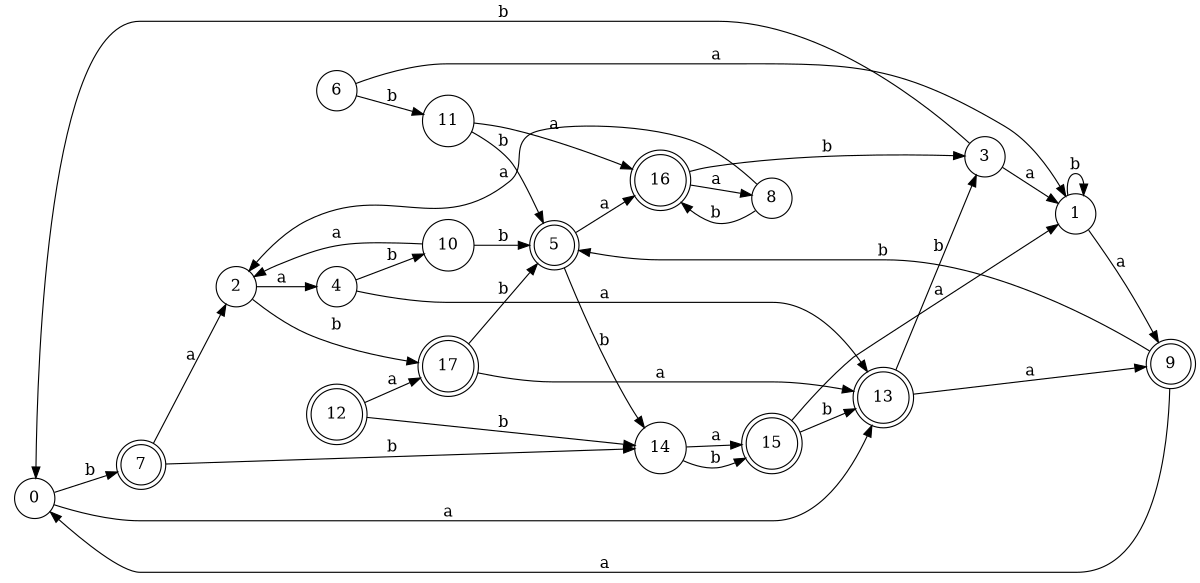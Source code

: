 digraph n15_8 {
__start0 [label="" shape="none"];

rankdir=LR;
size="8,5";

s0 [style="filled", color="black", fillcolor="white" shape="circle", label="0"];
s1 [style="filled", color="black", fillcolor="white" shape="circle", label="1"];
s2 [style="filled", color="black", fillcolor="white" shape="circle", label="2"];
s3 [style="filled", color="black", fillcolor="white" shape="circle", label="3"];
s4 [style="filled", color="black", fillcolor="white" shape="circle", label="4"];
s5 [style="rounded,filled", color="black", fillcolor="white" shape="doublecircle", label="5"];
s6 [style="filled", color="black", fillcolor="white" shape="circle", label="6"];
s7 [style="rounded,filled", color="black", fillcolor="white" shape="doublecircle", label="7"];
s8 [style="filled", color="black", fillcolor="white" shape="circle", label="8"];
s9 [style="rounded,filled", color="black", fillcolor="white" shape="doublecircle", label="9"];
s10 [style="filled", color="black", fillcolor="white" shape="circle", label="10"];
s11 [style="filled", color="black", fillcolor="white" shape="circle", label="11"];
s12 [style="rounded,filled", color="black", fillcolor="white" shape="doublecircle", label="12"];
s13 [style="rounded,filled", color="black", fillcolor="white" shape="doublecircle", label="13"];
s14 [style="filled", color="black", fillcolor="white" shape="circle", label="14"];
s15 [style="rounded,filled", color="black", fillcolor="white" shape="doublecircle", label="15"];
s16 [style="rounded,filled", color="black", fillcolor="white" shape="doublecircle", label="16"];
s17 [style="rounded,filled", color="black", fillcolor="white" shape="doublecircle", label="17"];
s0 -> s13 [label="a"];
s0 -> s7 [label="b"];
s1 -> s9 [label="a"];
s1 -> s1 [label="b"];
s2 -> s4 [label="a"];
s2 -> s17 [label="b"];
s3 -> s1 [label="a"];
s3 -> s0 [label="b"];
s4 -> s13 [label="a"];
s4 -> s10 [label="b"];
s5 -> s16 [label="a"];
s5 -> s14 [label="b"];
s6 -> s1 [label="a"];
s6 -> s11 [label="b"];
s7 -> s2 [label="a"];
s7 -> s14 [label="b"];
s8 -> s2 [label="a"];
s8 -> s16 [label="b"];
s9 -> s0 [label="a"];
s9 -> s5 [label="b"];
s10 -> s2 [label="a"];
s10 -> s5 [label="b"];
s11 -> s16 [label="a"];
s11 -> s5 [label="b"];
s12 -> s17 [label="a"];
s12 -> s14 [label="b"];
s13 -> s9 [label="a"];
s13 -> s3 [label="b"];
s14 -> s15 [label="a"];
s14 -> s15 [label="b"];
s15 -> s1 [label="a"];
s15 -> s13 [label="b"];
s16 -> s8 [label="a"];
s16 -> s3 [label="b"];
s17 -> s13 [label="a"];
s17 -> s5 [label="b"];

}